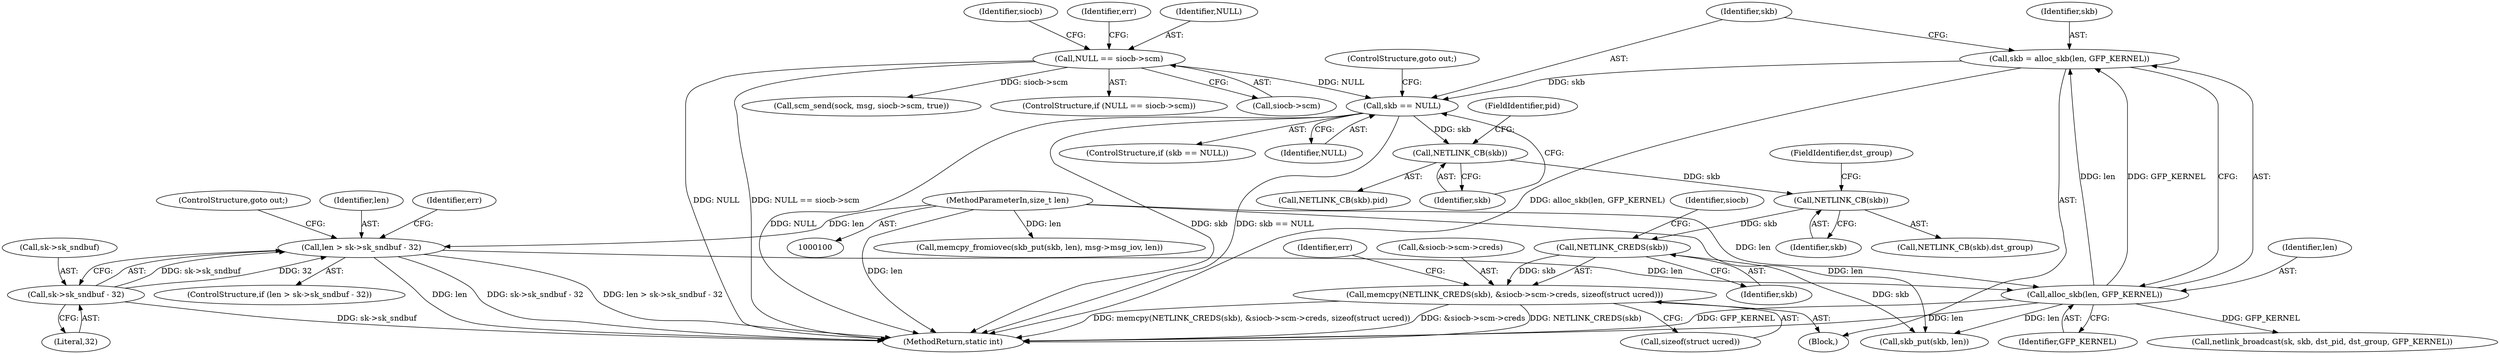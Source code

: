 digraph "0_linux_20e1db19db5d6b9e4e83021595eab0dc8f107bef_0@pointer" {
"1000274" [label="(Call,memcpy(NETLINK_CREDS(skb), &siocb->scm->creds, sizeof(struct ucred)))"];
"1000275" [label="(Call,NETLINK_CREDS(skb))"];
"1000270" [label="(Call,NETLINK_CB(skb))"];
"1000262" [label="(Call,NETLINK_CB(skb))"];
"1000256" [label="(Call,skb == NULL)"];
"1000250" [label="(Call,skb = alloc_skb(len, GFP_KERNEL))"];
"1000252" [label="(Call,alloc_skb(len, GFP_KERNEL))"];
"1000238" [label="(Call,len > sk->sk_sndbuf - 32)"];
"1000104" [label="(MethodParameterIn,size_t len)"];
"1000240" [label="(Call,sk->sk_sndbuf - 32)"];
"1000143" [label="(Call,NULL == siocb->scm)"];
"1000283" [label="(Call,sizeof(struct ucred))"];
"1000255" [label="(ControlStructure,if (skb == NULL))"];
"1000258" [label="(Identifier,NULL)"];
"1000143" [label="(Call,NULL == siocb->scm)"];
"1000241" [label="(Call,sk->sk_sndbuf)"];
"1000254" [label="(Identifier,GFP_KERNEL)"];
"1000275" [label="(Call,NETLINK_CREDS(skb))"];
"1000280" [label="(Identifier,siocb)"];
"1000239" [label="(Identifier,len)"];
"1000156" [label="(Call,scm_send(sock, msg, siocb->scm, true))"];
"1000321" [label="(Call,netlink_broadcast(sk, skb, dst_pid, dst_group, GFP_KERNEL))"];
"1000291" [label="(Call,skb_put(skb, len))"];
"1000150" [label="(Identifier,siocb)"];
"1000277" [label="(Call,&siocb->scm->creds)"];
"1000252" [label="(Call,alloc_skb(len, GFP_KERNEL))"];
"1000286" [label="(Identifier,err)"];
"1000264" [label="(FieldIdentifier,pid)"];
"1000155" [label="(Identifier,err)"];
"1000253" [label="(Identifier,len)"];
"1000247" [label="(Identifier,err)"];
"1000257" [label="(Identifier,skb)"];
"1000261" [label="(Call,NETLINK_CB(skb).pid)"];
"1000251" [label="(Identifier,skb)"];
"1000105" [label="(Block,)"];
"1000256" [label="(Call,skb == NULL)"];
"1000269" [label="(Call,NETLINK_CB(skb).dst_group)"];
"1000250" [label="(Call,skb = alloc_skb(len, GFP_KERNEL))"];
"1000272" [label="(FieldIdentifier,dst_group)"];
"1000240" [label="(Call,sk->sk_sndbuf - 32)"];
"1000142" [label="(ControlStructure,if (NULL == siocb->scm))"];
"1000145" [label="(Call,siocb->scm)"];
"1000144" [label="(Identifier,NULL)"];
"1000345" [label="(MethodReturn,static int)"];
"1000259" [label="(ControlStructure,goto out;)"];
"1000244" [label="(Literal,32)"];
"1000290" [label="(Call,memcpy_fromiovec(skb_put(skb, len), msg->msg_iov, len))"];
"1000245" [label="(ControlStructure,goto out;)"];
"1000237" [label="(ControlStructure,if (len > sk->sk_sndbuf - 32))"];
"1000271" [label="(Identifier,skb)"];
"1000238" [label="(Call,len > sk->sk_sndbuf - 32)"];
"1000262" [label="(Call,NETLINK_CB(skb))"];
"1000270" [label="(Call,NETLINK_CB(skb))"];
"1000104" [label="(MethodParameterIn,size_t len)"];
"1000276" [label="(Identifier,skb)"];
"1000274" [label="(Call,memcpy(NETLINK_CREDS(skb), &siocb->scm->creds, sizeof(struct ucred)))"];
"1000263" [label="(Identifier,skb)"];
"1000274" -> "1000105"  [label="AST: "];
"1000274" -> "1000283"  [label="CFG: "];
"1000275" -> "1000274"  [label="AST: "];
"1000277" -> "1000274"  [label="AST: "];
"1000283" -> "1000274"  [label="AST: "];
"1000286" -> "1000274"  [label="CFG: "];
"1000274" -> "1000345"  [label="DDG: NETLINK_CREDS(skb)"];
"1000274" -> "1000345"  [label="DDG: memcpy(NETLINK_CREDS(skb), &siocb->scm->creds, sizeof(struct ucred))"];
"1000274" -> "1000345"  [label="DDG: &siocb->scm->creds"];
"1000275" -> "1000274"  [label="DDG: skb"];
"1000275" -> "1000276"  [label="CFG: "];
"1000276" -> "1000275"  [label="AST: "];
"1000280" -> "1000275"  [label="CFG: "];
"1000270" -> "1000275"  [label="DDG: skb"];
"1000275" -> "1000291"  [label="DDG: skb"];
"1000270" -> "1000269"  [label="AST: "];
"1000270" -> "1000271"  [label="CFG: "];
"1000271" -> "1000270"  [label="AST: "];
"1000272" -> "1000270"  [label="CFG: "];
"1000262" -> "1000270"  [label="DDG: skb"];
"1000262" -> "1000261"  [label="AST: "];
"1000262" -> "1000263"  [label="CFG: "];
"1000263" -> "1000262"  [label="AST: "];
"1000264" -> "1000262"  [label="CFG: "];
"1000256" -> "1000262"  [label="DDG: skb"];
"1000256" -> "1000255"  [label="AST: "];
"1000256" -> "1000258"  [label="CFG: "];
"1000257" -> "1000256"  [label="AST: "];
"1000258" -> "1000256"  [label="AST: "];
"1000259" -> "1000256"  [label="CFG: "];
"1000263" -> "1000256"  [label="CFG: "];
"1000256" -> "1000345"  [label="DDG: NULL"];
"1000256" -> "1000345"  [label="DDG: skb"];
"1000256" -> "1000345"  [label="DDG: skb == NULL"];
"1000250" -> "1000256"  [label="DDG: skb"];
"1000143" -> "1000256"  [label="DDG: NULL"];
"1000250" -> "1000105"  [label="AST: "];
"1000250" -> "1000252"  [label="CFG: "];
"1000251" -> "1000250"  [label="AST: "];
"1000252" -> "1000250"  [label="AST: "];
"1000257" -> "1000250"  [label="CFG: "];
"1000250" -> "1000345"  [label="DDG: alloc_skb(len, GFP_KERNEL)"];
"1000252" -> "1000250"  [label="DDG: len"];
"1000252" -> "1000250"  [label="DDG: GFP_KERNEL"];
"1000252" -> "1000254"  [label="CFG: "];
"1000253" -> "1000252"  [label="AST: "];
"1000254" -> "1000252"  [label="AST: "];
"1000252" -> "1000345"  [label="DDG: len"];
"1000252" -> "1000345"  [label="DDG: GFP_KERNEL"];
"1000238" -> "1000252"  [label="DDG: len"];
"1000104" -> "1000252"  [label="DDG: len"];
"1000252" -> "1000291"  [label="DDG: len"];
"1000252" -> "1000321"  [label="DDG: GFP_KERNEL"];
"1000238" -> "1000237"  [label="AST: "];
"1000238" -> "1000240"  [label="CFG: "];
"1000239" -> "1000238"  [label="AST: "];
"1000240" -> "1000238"  [label="AST: "];
"1000245" -> "1000238"  [label="CFG: "];
"1000247" -> "1000238"  [label="CFG: "];
"1000238" -> "1000345"  [label="DDG: len"];
"1000238" -> "1000345"  [label="DDG: sk->sk_sndbuf - 32"];
"1000238" -> "1000345"  [label="DDG: len > sk->sk_sndbuf - 32"];
"1000104" -> "1000238"  [label="DDG: len"];
"1000240" -> "1000238"  [label="DDG: sk->sk_sndbuf"];
"1000240" -> "1000238"  [label="DDG: 32"];
"1000104" -> "1000100"  [label="AST: "];
"1000104" -> "1000345"  [label="DDG: len"];
"1000104" -> "1000291"  [label="DDG: len"];
"1000104" -> "1000290"  [label="DDG: len"];
"1000240" -> "1000244"  [label="CFG: "];
"1000241" -> "1000240"  [label="AST: "];
"1000244" -> "1000240"  [label="AST: "];
"1000240" -> "1000345"  [label="DDG: sk->sk_sndbuf"];
"1000143" -> "1000142"  [label="AST: "];
"1000143" -> "1000145"  [label="CFG: "];
"1000144" -> "1000143"  [label="AST: "];
"1000145" -> "1000143"  [label="AST: "];
"1000150" -> "1000143"  [label="CFG: "];
"1000155" -> "1000143"  [label="CFG: "];
"1000143" -> "1000345"  [label="DDG: NULL"];
"1000143" -> "1000345"  [label="DDG: NULL == siocb->scm"];
"1000143" -> "1000156"  [label="DDG: siocb->scm"];
}
